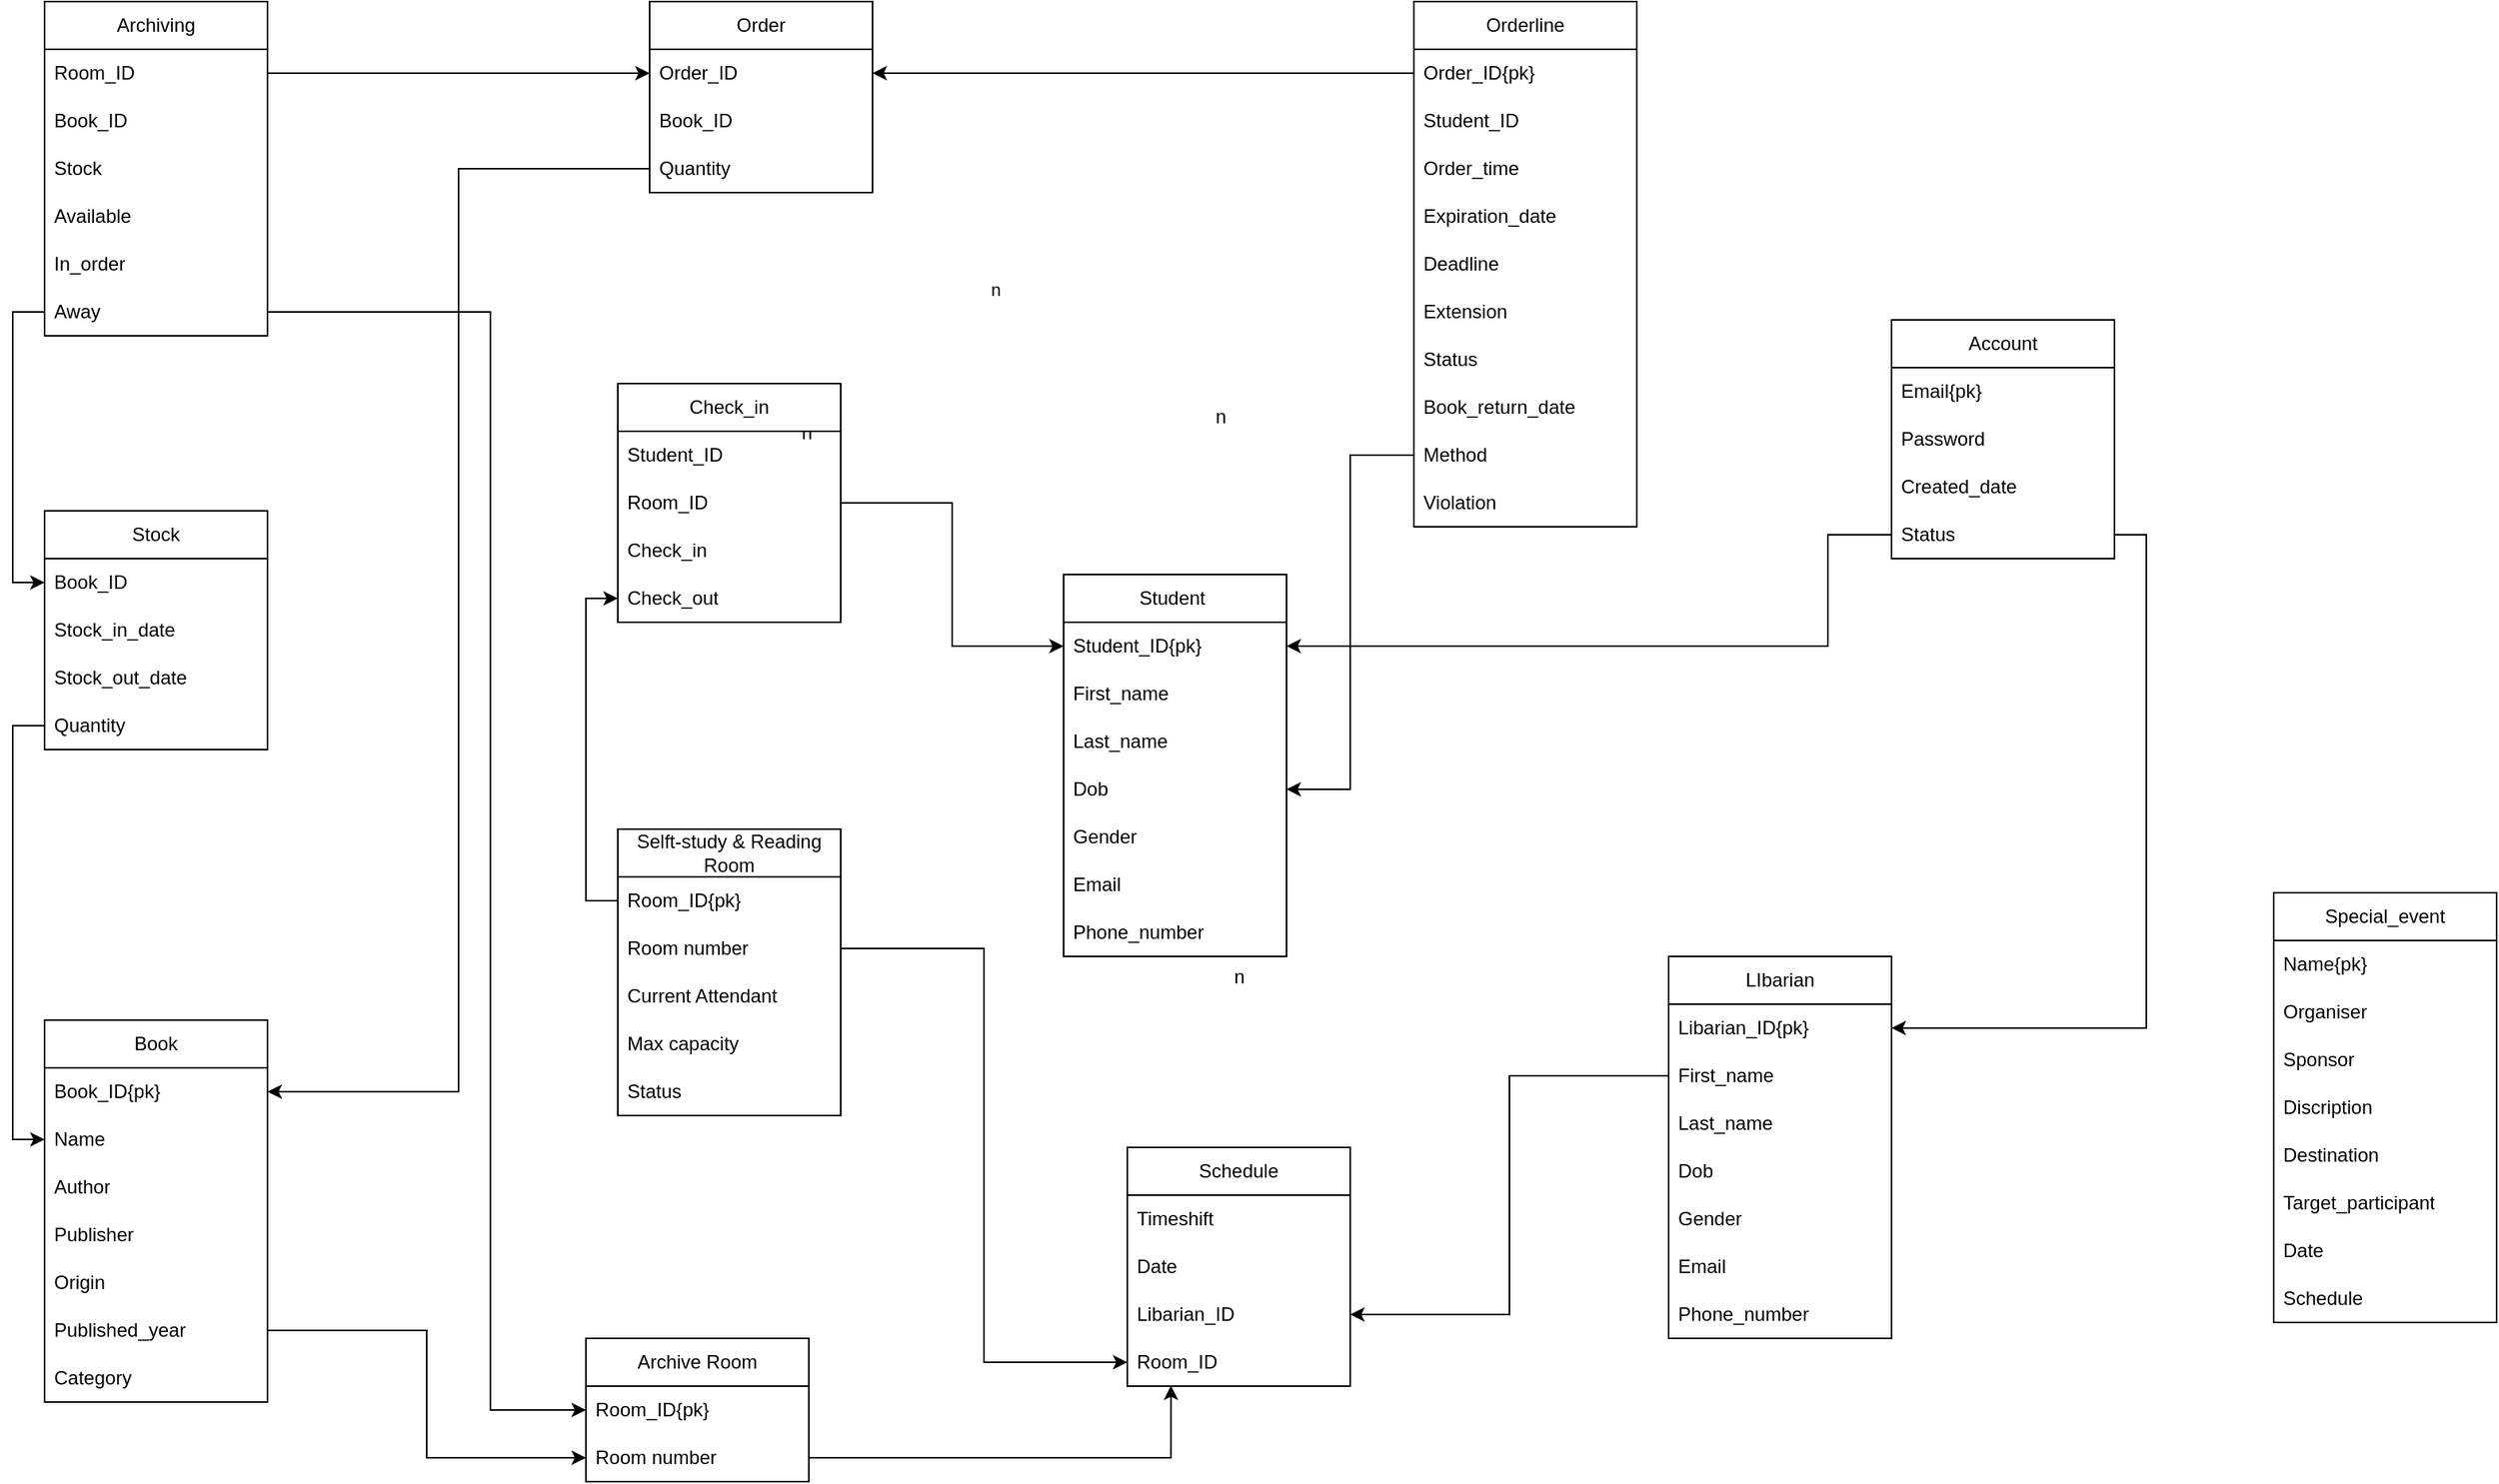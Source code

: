 <mxfile version="24.5.2" type="github">
  <diagram id="R2lEEEUBdFMjLlhIrx00" name="Page-1">
    <mxGraphModel dx="1600" dy="620" grid="1" gridSize="10" guides="0" tooltips="1" connect="1" arrows="1" fold="1" page="1" pageScale="1" pageWidth="850" pageHeight="1100" math="0" shadow="0" extFonts="Permanent Marker^https://fonts.googleapis.com/css?family=Permanent+Marker">
      <root>
        <mxCell id="0" />
        <mxCell id="1" parent="0" />
        <mxCell id="1Fqq7xXNquONdKFmuxsR-35" value="Student&amp;nbsp;" style="swimlane;fontStyle=0;childLayout=stackLayout;horizontal=1;startSize=30;horizontalStack=0;resizeParent=1;resizeParentMax=0;resizeLast=0;collapsible=1;marginBottom=0;whiteSpace=wrap;html=1;" parent="1" vertex="1">
          <mxGeometry x="680" y="400" width="140" height="240" as="geometry" />
        </mxCell>
        <mxCell id="1Fqq7xXNquONdKFmuxsR-36" value="Student_ID{pk}" style="text;strokeColor=none;fillColor=none;align=left;verticalAlign=middle;spacingLeft=4;spacingRight=4;overflow=hidden;points=[[0,0.5],[1,0.5]];portConstraint=eastwest;rotatable=0;whiteSpace=wrap;html=1;" parent="1Fqq7xXNquONdKFmuxsR-35" vertex="1">
          <mxGeometry y="30" width="140" height="30" as="geometry" />
        </mxCell>
        <mxCell id="1Fqq7xXNquONdKFmuxsR-40" value="First_name" style="text;strokeColor=none;fillColor=none;align=left;verticalAlign=middle;spacingLeft=4;spacingRight=4;overflow=hidden;points=[[0,0.5],[1,0.5]];portConstraint=eastwest;rotatable=0;whiteSpace=wrap;html=1;" parent="1Fqq7xXNquONdKFmuxsR-35" vertex="1">
          <mxGeometry y="60" width="140" height="30" as="geometry" />
        </mxCell>
        <mxCell id="k8RfhkVzL3tyXMYj4wOE-16" value="Last_name" style="text;strokeColor=none;fillColor=none;align=left;verticalAlign=middle;spacingLeft=4;spacingRight=4;overflow=hidden;points=[[0,0.5],[1,0.5]];portConstraint=eastwest;rotatable=0;whiteSpace=wrap;html=1;" parent="1Fqq7xXNquONdKFmuxsR-35" vertex="1">
          <mxGeometry y="90" width="140" height="30" as="geometry" />
        </mxCell>
        <mxCell id="1Fqq7xXNquONdKFmuxsR-37" value="Dob" style="text;strokeColor=none;fillColor=none;align=left;verticalAlign=middle;spacingLeft=4;spacingRight=4;overflow=hidden;points=[[0,0.5],[1,0.5]];portConstraint=eastwest;rotatable=0;whiteSpace=wrap;html=1;" parent="1Fqq7xXNquONdKFmuxsR-35" vertex="1">
          <mxGeometry y="120" width="140" height="30" as="geometry" />
        </mxCell>
        <mxCell id="k8RfhkVzL3tyXMYj4wOE-4" value="Gender" style="text;strokeColor=none;fillColor=none;align=left;verticalAlign=middle;spacingLeft=4;spacingRight=4;overflow=hidden;points=[[0,0.5],[1,0.5]];portConstraint=eastwest;rotatable=0;whiteSpace=wrap;html=1;" parent="1Fqq7xXNquONdKFmuxsR-35" vertex="1">
          <mxGeometry y="150" width="140" height="30" as="geometry" />
        </mxCell>
        <mxCell id="1Fqq7xXNquONdKFmuxsR-38" value="Email" style="text;strokeColor=none;fillColor=none;align=left;verticalAlign=middle;spacingLeft=4;spacingRight=4;overflow=hidden;points=[[0,0.5],[1,0.5]];portConstraint=eastwest;rotatable=0;whiteSpace=wrap;html=1;" parent="1Fqq7xXNquONdKFmuxsR-35" vertex="1">
          <mxGeometry y="180" width="140" height="30" as="geometry" />
        </mxCell>
        <mxCell id="1Fqq7xXNquONdKFmuxsR-43" value="Phone_number" style="text;strokeColor=none;fillColor=none;align=left;verticalAlign=middle;spacingLeft=4;spacingRight=4;overflow=hidden;points=[[0,0.5],[1,0.5]];portConstraint=eastwest;rotatable=0;whiteSpace=wrap;html=1;" parent="1Fqq7xXNquONdKFmuxsR-35" vertex="1">
          <mxGeometry y="210" width="140" height="30" as="geometry" />
        </mxCell>
        <mxCell id="1Fqq7xXNquONdKFmuxsR-44" value="Book" style="swimlane;fontStyle=0;childLayout=stackLayout;horizontal=1;startSize=30;horizontalStack=0;resizeParent=1;resizeParentMax=0;resizeLast=0;collapsible=1;marginBottom=0;whiteSpace=wrap;html=1;" parent="1" vertex="1">
          <mxGeometry x="40" y="680" width="140" height="240" as="geometry" />
        </mxCell>
        <mxCell id="1Fqq7xXNquONdKFmuxsR-45" value="Book_ID{pk}" style="text;strokeColor=none;fillColor=none;align=left;verticalAlign=middle;spacingLeft=4;spacingRight=4;overflow=hidden;points=[[0,0.5],[1,0.5]];portConstraint=eastwest;rotatable=0;whiteSpace=wrap;html=1;" parent="1Fqq7xXNquONdKFmuxsR-44" vertex="1">
          <mxGeometry y="30" width="140" height="30" as="geometry" />
        </mxCell>
        <mxCell id="5_laCeFGKRYigxTk-xQn-1" value="Name" style="text;strokeColor=none;fillColor=none;align=left;verticalAlign=middle;spacingLeft=4;spacingRight=4;overflow=hidden;points=[[0,0.5],[1,0.5]];portConstraint=eastwest;rotatable=0;whiteSpace=wrap;html=1;" parent="1Fqq7xXNquONdKFmuxsR-44" vertex="1">
          <mxGeometry y="60" width="140" height="30" as="geometry" />
        </mxCell>
        <mxCell id="5_laCeFGKRYigxTk-xQn-2" value="Author" style="text;strokeColor=none;fillColor=none;align=left;verticalAlign=middle;spacingLeft=4;spacingRight=4;overflow=hidden;points=[[0,0.5],[1,0.5]];portConstraint=eastwest;rotatable=0;whiteSpace=wrap;html=1;" parent="1Fqq7xXNquONdKFmuxsR-44" vertex="1">
          <mxGeometry y="90" width="140" height="30" as="geometry" />
        </mxCell>
        <mxCell id="5_laCeFGKRYigxTk-xQn-3" value="Publisher" style="text;strokeColor=none;fillColor=none;align=left;verticalAlign=middle;spacingLeft=4;spacingRight=4;overflow=hidden;points=[[0,0.5],[1,0.5]];portConstraint=eastwest;rotatable=0;whiteSpace=wrap;html=1;" parent="1Fqq7xXNquONdKFmuxsR-44" vertex="1">
          <mxGeometry y="120" width="140" height="30" as="geometry" />
        </mxCell>
        <mxCell id="5_laCeFGKRYigxTk-xQn-4" value="Origin" style="text;strokeColor=none;fillColor=none;align=left;verticalAlign=middle;spacingLeft=4;spacingRight=4;overflow=hidden;points=[[0,0.5],[1,0.5]];portConstraint=eastwest;rotatable=0;whiteSpace=wrap;html=1;" parent="1Fqq7xXNquONdKFmuxsR-44" vertex="1">
          <mxGeometry y="150" width="140" height="30" as="geometry" />
        </mxCell>
        <mxCell id="5_laCeFGKRYigxTk-xQn-5" value="Published_year" style="text;strokeColor=none;fillColor=none;align=left;verticalAlign=middle;spacingLeft=4;spacingRight=4;overflow=hidden;points=[[0,0.5],[1,0.5]];portConstraint=eastwest;rotatable=0;whiteSpace=wrap;html=1;" parent="1Fqq7xXNquONdKFmuxsR-44" vertex="1">
          <mxGeometry y="180" width="140" height="30" as="geometry" />
        </mxCell>
        <mxCell id="5_laCeFGKRYigxTk-xQn-6" value="Category" style="text;strokeColor=none;fillColor=none;align=left;verticalAlign=middle;spacingLeft=4;spacingRight=4;overflow=hidden;points=[[0,0.5],[1,0.5]];portConstraint=eastwest;rotatable=0;whiteSpace=wrap;html=1;" parent="1Fqq7xXNquONdKFmuxsR-44" vertex="1">
          <mxGeometry y="210" width="140" height="30" as="geometry" />
        </mxCell>
        <mxCell id="1Fqq7xXNquONdKFmuxsR-48" value="Selft-study &amp;amp; Reading Room" style="swimlane;fontStyle=0;childLayout=stackLayout;horizontal=1;startSize=30;horizontalStack=0;resizeParent=1;resizeParentMax=0;resizeLast=0;collapsible=1;marginBottom=0;whiteSpace=wrap;html=1;" parent="1" vertex="1">
          <mxGeometry x="400" y="560" width="140" height="180" as="geometry" />
        </mxCell>
        <mxCell id="1Fqq7xXNquONdKFmuxsR-49" value="Room_ID{pk}" style="text;strokeColor=none;fillColor=none;align=left;verticalAlign=middle;spacingLeft=4;spacingRight=4;overflow=hidden;points=[[0,0.5],[1,0.5]];portConstraint=eastwest;rotatable=0;whiteSpace=wrap;html=1;" parent="1Fqq7xXNquONdKFmuxsR-48" vertex="1">
          <mxGeometry y="30" width="140" height="30" as="geometry" />
        </mxCell>
        <mxCell id="1Fqq7xXNquONdKFmuxsR-50" value="Room number" style="text;strokeColor=none;fillColor=none;align=left;verticalAlign=middle;spacingLeft=4;spacingRight=4;overflow=hidden;points=[[0,0.5],[1,0.5]];portConstraint=eastwest;rotatable=0;whiteSpace=wrap;html=1;" parent="1Fqq7xXNquONdKFmuxsR-48" vertex="1">
          <mxGeometry y="60" width="140" height="30" as="geometry" />
        </mxCell>
        <mxCell id="G5a51OCSIqw-Xrh8evIx-19" value="Current Attendant" style="text;strokeColor=none;fillColor=none;align=left;verticalAlign=middle;spacingLeft=4;spacingRight=4;overflow=hidden;points=[[0,0.5],[1,0.5]];portConstraint=eastwest;rotatable=0;whiteSpace=wrap;html=1;" parent="1Fqq7xXNquONdKFmuxsR-48" vertex="1">
          <mxGeometry y="90" width="140" height="30" as="geometry" />
        </mxCell>
        <mxCell id="DhFNCPMsU64cuB9fRV3X-17" value="Max capacity" style="text;strokeColor=none;fillColor=none;align=left;verticalAlign=middle;spacingLeft=4;spacingRight=4;overflow=hidden;points=[[0,0.5],[1,0.5]];portConstraint=eastwest;rotatable=0;whiteSpace=wrap;html=1;" vertex="1" parent="1Fqq7xXNquONdKFmuxsR-48">
          <mxGeometry y="120" width="140" height="30" as="geometry" />
        </mxCell>
        <mxCell id="G5a51OCSIqw-Xrh8evIx-5" value="Status" style="text;strokeColor=none;fillColor=none;align=left;verticalAlign=middle;spacingLeft=4;spacingRight=4;overflow=hidden;points=[[0,0.5],[1,0.5]];portConstraint=eastwest;rotatable=0;whiteSpace=wrap;html=1;" parent="1Fqq7xXNquONdKFmuxsR-48" vertex="1">
          <mxGeometry y="150" width="140" height="30" as="geometry" />
        </mxCell>
        <mxCell id="1Fqq7xXNquONdKFmuxsR-73" value="Schedule" style="swimlane;fontStyle=0;childLayout=stackLayout;horizontal=1;startSize=30;horizontalStack=0;resizeParent=1;resizeParentMax=0;resizeLast=0;collapsible=1;marginBottom=0;whiteSpace=wrap;html=1;" parent="1" vertex="1">
          <mxGeometry x="720" y="760" width="140" height="150" as="geometry" />
        </mxCell>
        <mxCell id="1Fqq7xXNquONdKFmuxsR-74" value="Timeshift" style="text;strokeColor=none;fillColor=none;align=left;verticalAlign=middle;spacingLeft=4;spacingRight=4;overflow=hidden;points=[[0,0.5],[1,0.5]];portConstraint=eastwest;rotatable=0;whiteSpace=wrap;html=1;" parent="1Fqq7xXNquONdKFmuxsR-73" vertex="1">
          <mxGeometry y="30" width="140" height="30" as="geometry" />
        </mxCell>
        <mxCell id="1Fqq7xXNquONdKFmuxsR-75" value="Date" style="text;strokeColor=none;fillColor=none;align=left;verticalAlign=middle;spacingLeft=4;spacingRight=4;overflow=hidden;points=[[0,0.5],[1,0.5]];portConstraint=eastwest;rotatable=0;whiteSpace=wrap;html=1;" parent="1Fqq7xXNquONdKFmuxsR-73" vertex="1">
          <mxGeometry y="60" width="140" height="30" as="geometry" />
        </mxCell>
        <mxCell id="1Fqq7xXNquONdKFmuxsR-76" value="Libarian_ID" style="text;strokeColor=none;fillColor=none;align=left;verticalAlign=middle;spacingLeft=4;spacingRight=4;overflow=hidden;points=[[0,0.5],[1,0.5]];portConstraint=eastwest;rotatable=0;whiteSpace=wrap;html=1;" parent="1Fqq7xXNquONdKFmuxsR-73" vertex="1">
          <mxGeometry y="90" width="140" height="30" as="geometry" />
        </mxCell>
        <mxCell id="1Fqq7xXNquONdKFmuxsR-77" value="Room_ID" style="text;strokeColor=none;fillColor=none;align=left;verticalAlign=middle;spacingLeft=4;spacingRight=4;overflow=hidden;points=[[0,0.5],[1,0.5]];portConstraint=eastwest;rotatable=0;whiteSpace=wrap;html=1;" parent="1Fqq7xXNquONdKFmuxsR-73" vertex="1">
          <mxGeometry y="120" width="140" height="30" as="geometry" />
        </mxCell>
        <mxCell id="1Fqq7xXNquONdKFmuxsR-110" value="LIbarian" style="swimlane;fontStyle=0;childLayout=stackLayout;horizontal=1;startSize=30;horizontalStack=0;resizeParent=1;resizeParentMax=0;resizeLast=0;collapsible=1;marginBottom=0;whiteSpace=wrap;html=1;" parent="1" vertex="1">
          <mxGeometry x="1060" y="640" width="140" height="240" as="geometry" />
        </mxCell>
        <mxCell id="1Fqq7xXNquONdKFmuxsR-111" value="Libarian_ID{pk}" style="text;strokeColor=none;fillColor=none;align=left;verticalAlign=middle;spacingLeft=4;spacingRight=4;overflow=hidden;points=[[0,0.5],[1,0.5]];portConstraint=eastwest;rotatable=0;whiteSpace=wrap;html=1;" parent="1Fqq7xXNquONdKFmuxsR-110" vertex="1">
          <mxGeometry y="30" width="140" height="30" as="geometry" />
        </mxCell>
        <mxCell id="1Fqq7xXNquONdKFmuxsR-112" value="First_name" style="text;strokeColor=none;fillColor=none;align=left;verticalAlign=middle;spacingLeft=4;spacingRight=4;overflow=hidden;points=[[0,0.5],[1,0.5]];portConstraint=eastwest;rotatable=0;whiteSpace=wrap;html=1;" parent="1Fqq7xXNquONdKFmuxsR-110" vertex="1">
          <mxGeometry y="60" width="140" height="30" as="geometry" />
        </mxCell>
        <mxCell id="k8RfhkVzL3tyXMYj4wOE-17" value="Last_name" style="text;strokeColor=none;fillColor=none;align=left;verticalAlign=middle;spacingLeft=4;spacingRight=4;overflow=hidden;points=[[0,0.5],[1,0.5]];portConstraint=eastwest;rotatable=0;whiteSpace=wrap;html=1;" parent="1Fqq7xXNquONdKFmuxsR-110" vertex="1">
          <mxGeometry y="90" width="140" height="30" as="geometry" />
        </mxCell>
        <mxCell id="1Fqq7xXNquONdKFmuxsR-115" value="Dob" style="text;strokeColor=none;fillColor=none;align=left;verticalAlign=middle;spacingLeft=4;spacingRight=4;overflow=hidden;points=[[0,0.5],[1,0.5]];portConstraint=eastwest;rotatable=0;whiteSpace=wrap;html=1;" parent="1Fqq7xXNquONdKFmuxsR-110" vertex="1">
          <mxGeometry y="120" width="140" height="30" as="geometry" />
        </mxCell>
        <mxCell id="k8RfhkVzL3tyXMYj4wOE-5" value="Gender" style="text;strokeColor=none;fillColor=none;align=left;verticalAlign=middle;spacingLeft=4;spacingRight=4;overflow=hidden;points=[[0,0.5],[1,0.5]];portConstraint=eastwest;rotatable=0;whiteSpace=wrap;html=1;" parent="1Fqq7xXNquONdKFmuxsR-110" vertex="1">
          <mxGeometry y="150" width="140" height="30" as="geometry" />
        </mxCell>
        <mxCell id="1Fqq7xXNquONdKFmuxsR-114" value="Email" style="text;strokeColor=none;fillColor=none;align=left;verticalAlign=middle;spacingLeft=4;spacingRight=4;overflow=hidden;points=[[0,0.5],[1,0.5]];portConstraint=eastwest;rotatable=0;whiteSpace=wrap;html=1;" parent="1Fqq7xXNquONdKFmuxsR-110" vertex="1">
          <mxGeometry y="180" width="140" height="30" as="geometry" />
        </mxCell>
        <mxCell id="1Fqq7xXNquONdKFmuxsR-113" value="Phone_number" style="text;strokeColor=none;fillColor=none;align=left;verticalAlign=middle;spacingLeft=4;spacingRight=4;overflow=hidden;points=[[0,0.5],[1,0.5]];portConstraint=eastwest;rotatable=0;whiteSpace=wrap;html=1;" parent="1Fqq7xXNquONdKFmuxsR-110" vertex="1">
          <mxGeometry y="210" width="140" height="30" as="geometry" />
        </mxCell>
        <mxCell id="1Fqq7xXNquONdKFmuxsR-157" value="n" style="text;html=1;align=center;verticalAlign=middle;resizable=0;points=[];autosize=1;strokeColor=none;fillColor=none;" parent="1" vertex="1">
          <mxGeometry x="775" y="638" width="30" height="30" as="geometry" />
        </mxCell>
        <mxCell id="G5a51OCSIqw-Xrh8evIx-6" value="Archive Room" style="swimlane;fontStyle=0;childLayout=stackLayout;horizontal=1;startSize=30;horizontalStack=0;resizeParent=1;resizeParentMax=0;resizeLast=0;collapsible=1;marginBottom=0;whiteSpace=wrap;html=1;" parent="1" vertex="1">
          <mxGeometry x="380" y="880" width="140" height="90" as="geometry" />
        </mxCell>
        <mxCell id="G5a51OCSIqw-Xrh8evIx-7" value="Room_ID{pk}" style="text;strokeColor=none;fillColor=none;align=left;verticalAlign=middle;spacingLeft=4;spacingRight=4;overflow=hidden;points=[[0,0.5],[1,0.5]];portConstraint=eastwest;rotatable=0;whiteSpace=wrap;html=1;" parent="G5a51OCSIqw-Xrh8evIx-6" vertex="1">
          <mxGeometry y="30" width="140" height="30" as="geometry" />
        </mxCell>
        <mxCell id="G5a51OCSIqw-Xrh8evIx-9" value="Room number" style="text;strokeColor=none;fillColor=none;align=left;verticalAlign=middle;spacingLeft=4;spacingRight=4;overflow=hidden;points=[[0,0.5],[1,0.5]];portConstraint=eastwest;rotatable=0;whiteSpace=wrap;html=1;" parent="G5a51OCSIqw-Xrh8evIx-6" vertex="1">
          <mxGeometry y="60" width="140" height="30" as="geometry" />
        </mxCell>
        <mxCell id="G5a51OCSIqw-Xrh8evIx-23" style="edgeStyle=orthogonalEdgeStyle;rounded=0;orthogonalLoop=1;jettySize=auto;html=1;exitX=1;exitY=0.5;exitDx=0;exitDy=0;entryX=0;entryY=0.5;entryDx=0;entryDy=0;" parent="1" source="1Fqq7xXNquONdKFmuxsR-50" target="1Fqq7xXNquONdKFmuxsR-77" edge="1">
          <mxGeometry relative="1" as="geometry" />
        </mxCell>
        <mxCell id="G5a51OCSIqw-Xrh8evIx-60" value="Account" style="swimlane;fontStyle=0;childLayout=stackLayout;horizontal=1;startSize=30;horizontalStack=0;resizeParent=1;resizeParentMax=0;resizeLast=0;collapsible=1;marginBottom=0;whiteSpace=wrap;html=1;" parent="1" vertex="1">
          <mxGeometry x="1200" y="240" width="140" height="150" as="geometry">
            <mxRectangle x="660" y="140" width="80" height="30" as="alternateBounds" />
          </mxGeometry>
        </mxCell>
        <mxCell id="G5a51OCSIqw-Xrh8evIx-61" value="Email{pk}" style="text;strokeColor=none;fillColor=none;align=left;verticalAlign=middle;spacingLeft=4;spacingRight=4;overflow=hidden;points=[[0,0.5],[1,0.5]];portConstraint=eastwest;rotatable=0;whiteSpace=wrap;html=1;" parent="G5a51OCSIqw-Xrh8evIx-60" vertex="1">
          <mxGeometry y="30" width="140" height="30" as="geometry" />
        </mxCell>
        <mxCell id="G5a51OCSIqw-Xrh8evIx-62" value="Password" style="text;strokeColor=none;fillColor=none;align=left;verticalAlign=middle;spacingLeft=4;spacingRight=4;overflow=hidden;points=[[0,0.5],[1,0.5]];portConstraint=eastwest;rotatable=0;whiteSpace=wrap;html=1;" parent="G5a51OCSIqw-Xrh8evIx-60" vertex="1">
          <mxGeometry y="60" width="140" height="30" as="geometry" />
        </mxCell>
        <mxCell id="G5a51OCSIqw-Xrh8evIx-63" value="Created_date" style="text;strokeColor=none;fillColor=none;align=left;verticalAlign=middle;spacingLeft=4;spacingRight=4;overflow=hidden;points=[[0,0.5],[1,0.5]];portConstraint=eastwest;rotatable=0;whiteSpace=wrap;html=1;" parent="G5a51OCSIqw-Xrh8evIx-60" vertex="1">
          <mxGeometry y="90" width="140" height="30" as="geometry" />
        </mxCell>
        <mxCell id="G5a51OCSIqw-Xrh8evIx-64" value="Status" style="text;strokeColor=none;fillColor=none;align=left;verticalAlign=middle;spacingLeft=4;spacingRight=4;overflow=hidden;points=[[0,0.5],[1,0.5]];portConstraint=eastwest;rotatable=0;whiteSpace=wrap;html=1;" parent="G5a51OCSIqw-Xrh8evIx-60" vertex="1">
          <mxGeometry y="120" width="140" height="30" as="geometry" />
        </mxCell>
        <mxCell id="G5a51OCSIqw-Xrh8evIx-66" value="&amp;nbsp; n" style="text;html=1;align=center;verticalAlign=middle;resizable=0;points=[];autosize=1;strokeColor=none;fillColor=none;" parent="1" vertex="1">
          <mxGeometry x="495" y="296" width="40" height="30" as="geometry" />
        </mxCell>
        <mxCell id="G5a51OCSIqw-Xrh8evIx-73" value="&amp;nbsp; n" style="text;html=1;align=center;verticalAlign=middle;resizable=0;points=[];autosize=1;strokeColor=none;fillColor=none;" parent="1" vertex="1">
          <mxGeometry x="755" y="286" width="40" height="30" as="geometry" />
        </mxCell>
        <mxCell id="G5a51OCSIqw-Xrh8evIx-74" value="Orderline" style="swimlane;fontStyle=0;childLayout=stackLayout;horizontal=1;startSize=30;horizontalStack=0;resizeParent=1;resizeParentMax=0;resizeLast=0;collapsible=1;marginBottom=0;whiteSpace=wrap;html=1;" parent="1" vertex="1">
          <mxGeometry x="900" y="40" width="140" height="330" as="geometry" />
        </mxCell>
        <mxCell id="ymoGj3WNV29lBzEb6Quz-9" value="Order_ID{pk}" style="text;strokeColor=none;fillColor=none;align=left;verticalAlign=middle;spacingLeft=4;spacingRight=4;overflow=hidden;points=[[0,0.5],[1,0.5]];portConstraint=eastwest;rotatable=0;whiteSpace=wrap;html=1;" parent="G5a51OCSIqw-Xrh8evIx-74" vertex="1">
          <mxGeometry y="30" width="140" height="30" as="geometry" />
        </mxCell>
        <mxCell id="G5a51OCSIqw-Xrh8evIx-76" value="Student_ID" style="text;strokeColor=none;fillColor=none;align=left;verticalAlign=middle;spacingLeft=4;spacingRight=4;overflow=hidden;points=[[0,0.5],[1,0.5]];portConstraint=eastwest;rotatable=0;whiteSpace=wrap;html=1;" parent="G5a51OCSIqw-Xrh8evIx-74" vertex="1">
          <mxGeometry y="60" width="140" height="30" as="geometry" />
        </mxCell>
        <mxCell id="k8RfhkVzL3tyXMYj4wOE-8" value="Order_time" style="text;strokeColor=none;fillColor=none;align=left;verticalAlign=middle;spacingLeft=4;spacingRight=4;overflow=hidden;points=[[0,0.5],[1,0.5]];portConstraint=eastwest;rotatable=0;whiteSpace=wrap;html=1;" parent="G5a51OCSIqw-Xrh8evIx-74" vertex="1">
          <mxGeometry y="90" width="140" height="30" as="geometry" />
        </mxCell>
        <mxCell id="k8RfhkVzL3tyXMYj4wOE-9" value="Expiration_date&amp;nbsp;" style="text;strokeColor=none;fillColor=none;align=left;verticalAlign=middle;spacingLeft=4;spacingRight=4;overflow=hidden;points=[[0,0.5],[1,0.5]];portConstraint=eastwest;rotatable=0;whiteSpace=wrap;html=1;" parent="G5a51OCSIqw-Xrh8evIx-74" vertex="1">
          <mxGeometry y="120" width="140" height="30" as="geometry" />
        </mxCell>
        <mxCell id="k8RfhkVzL3tyXMYj4wOE-10" value="Deadline" style="text;strokeColor=none;fillColor=none;align=left;verticalAlign=middle;spacingLeft=4;spacingRight=4;overflow=hidden;points=[[0,0.5],[1,0.5]];portConstraint=eastwest;rotatable=0;whiteSpace=wrap;html=1;" parent="G5a51OCSIqw-Xrh8evIx-74" vertex="1">
          <mxGeometry y="150" width="140" height="30" as="geometry" />
        </mxCell>
        <mxCell id="k8RfhkVzL3tyXMYj4wOE-11" value="Extension" style="text;strokeColor=none;fillColor=none;align=left;verticalAlign=middle;spacingLeft=4;spacingRight=4;overflow=hidden;points=[[0,0.5],[1,0.5]];portConstraint=eastwest;rotatable=0;whiteSpace=wrap;html=1;" parent="G5a51OCSIqw-Xrh8evIx-74" vertex="1">
          <mxGeometry y="180" width="140" height="30" as="geometry" />
        </mxCell>
        <mxCell id="k8RfhkVzL3tyXMYj4wOE-12" value="Status" style="text;strokeColor=none;fillColor=none;align=left;verticalAlign=middle;spacingLeft=4;spacingRight=4;overflow=hidden;points=[[0,0.5],[1,0.5]];portConstraint=eastwest;rotatable=0;whiteSpace=wrap;html=1;" parent="G5a51OCSIqw-Xrh8evIx-74" vertex="1">
          <mxGeometry y="210" width="140" height="30" as="geometry" />
        </mxCell>
        <mxCell id="k8RfhkVzL3tyXMYj4wOE-13" value="Book_return_date" style="text;strokeColor=none;fillColor=none;align=left;verticalAlign=middle;spacingLeft=4;spacingRight=4;overflow=hidden;points=[[0,0.5],[1,0.5]];portConstraint=eastwest;rotatable=0;whiteSpace=wrap;html=1;" parent="G5a51OCSIqw-Xrh8evIx-74" vertex="1">
          <mxGeometry y="240" width="140" height="30" as="geometry" />
        </mxCell>
        <mxCell id="k8RfhkVzL3tyXMYj4wOE-14" value="Method" style="text;strokeColor=none;fillColor=none;align=left;verticalAlign=middle;spacingLeft=4;spacingRight=4;overflow=hidden;points=[[0,0.5],[1,0.5]];portConstraint=eastwest;rotatable=0;whiteSpace=wrap;html=1;" parent="G5a51OCSIqw-Xrh8evIx-74" vertex="1">
          <mxGeometry y="270" width="140" height="30" as="geometry" />
        </mxCell>
        <mxCell id="k8RfhkVzL3tyXMYj4wOE-15" value="Violation" style="text;strokeColor=none;fillColor=none;align=left;verticalAlign=middle;spacingLeft=4;spacingRight=4;overflow=hidden;points=[[0,0.5],[1,0.5]];portConstraint=eastwest;rotatable=0;whiteSpace=wrap;html=1;" parent="G5a51OCSIqw-Xrh8evIx-74" vertex="1">
          <mxGeometry y="300" width="140" height="30" as="geometry" />
        </mxCell>
        <mxCell id="G5a51OCSIqw-Xrh8evIx-81" value="n" style="edgeLabel;html=1;align=center;verticalAlign=middle;resizable=0;points=[];" parent="1" vertex="1" connectable="0">
          <mxGeometry x="637.059" y="220.824" as="geometry" />
        </mxCell>
        <mxCell id="G5a51OCSIqw-Xrh8evIx-82" value="Order" style="swimlane;fontStyle=0;childLayout=stackLayout;horizontal=1;startSize=30;horizontalStack=0;resizeParent=1;resizeParentMax=0;resizeLast=0;collapsible=1;marginBottom=0;whiteSpace=wrap;html=1;" parent="1" vertex="1">
          <mxGeometry x="420" y="40" width="140" height="120" as="geometry" />
        </mxCell>
        <mxCell id="G5a51OCSIqw-Xrh8evIx-83" value="Order_ID" style="text;strokeColor=none;fillColor=none;align=left;verticalAlign=middle;spacingLeft=4;spacingRight=4;overflow=hidden;points=[[0,0.5],[1,0.5]];portConstraint=eastwest;rotatable=0;whiteSpace=wrap;html=1;" parent="G5a51OCSIqw-Xrh8evIx-82" vertex="1">
          <mxGeometry y="30" width="140" height="30" as="geometry" />
        </mxCell>
        <mxCell id="G5a51OCSIqw-Xrh8evIx-84" value="Book_ID" style="text;strokeColor=none;fillColor=none;align=left;verticalAlign=middle;spacingLeft=4;spacingRight=4;overflow=hidden;points=[[0,0.5],[1,0.5]];portConstraint=eastwest;rotatable=0;whiteSpace=wrap;html=1;" parent="G5a51OCSIqw-Xrh8evIx-82" vertex="1">
          <mxGeometry y="60" width="140" height="30" as="geometry" />
        </mxCell>
        <mxCell id="G5a51OCSIqw-Xrh8evIx-87" value="Quantity" style="text;strokeColor=none;fillColor=none;align=left;verticalAlign=middle;spacingLeft=4;spacingRight=4;overflow=hidden;points=[[0,0.5],[1,0.5]];portConstraint=eastwest;rotatable=0;whiteSpace=wrap;html=1;" parent="G5a51OCSIqw-Xrh8evIx-82" vertex="1">
          <mxGeometry y="90" width="140" height="30" as="geometry" />
        </mxCell>
        <mxCell id="k8RfhkVzL3tyXMYj4wOE-19" value="Archiving" style="swimlane;fontStyle=0;childLayout=stackLayout;horizontal=1;startSize=30;horizontalStack=0;resizeParent=1;resizeParentMax=0;resizeLast=0;collapsible=1;marginBottom=0;whiteSpace=wrap;html=1;" parent="1" vertex="1">
          <mxGeometry x="40" y="40" width="140" height="210" as="geometry" />
        </mxCell>
        <mxCell id="k8RfhkVzL3tyXMYj4wOE-20" value="Room_ID" style="text;strokeColor=none;fillColor=none;align=left;verticalAlign=middle;spacingLeft=4;spacingRight=4;overflow=hidden;points=[[0,0.5],[1,0.5]];portConstraint=eastwest;rotatable=0;whiteSpace=wrap;html=1;" parent="k8RfhkVzL3tyXMYj4wOE-19" vertex="1">
          <mxGeometry y="30" width="140" height="30" as="geometry" />
        </mxCell>
        <mxCell id="k8RfhkVzL3tyXMYj4wOE-21" value="Book_ID" style="text;strokeColor=none;fillColor=none;align=left;verticalAlign=middle;spacingLeft=4;spacingRight=4;overflow=hidden;points=[[0,0.5],[1,0.5]];portConstraint=eastwest;rotatable=0;whiteSpace=wrap;html=1;" parent="k8RfhkVzL3tyXMYj4wOE-19" vertex="1">
          <mxGeometry y="60" width="140" height="30" as="geometry" />
        </mxCell>
        <mxCell id="k8RfhkVzL3tyXMYj4wOE-22" value="Stock" style="text;strokeColor=none;fillColor=none;align=left;verticalAlign=middle;spacingLeft=4;spacingRight=4;overflow=hidden;points=[[0,0.5],[1,0.5]];portConstraint=eastwest;rotatable=0;whiteSpace=wrap;html=1;" parent="k8RfhkVzL3tyXMYj4wOE-19" vertex="1">
          <mxGeometry y="90" width="140" height="30" as="geometry" />
        </mxCell>
        <mxCell id="k8RfhkVzL3tyXMYj4wOE-23" value="Available" style="text;strokeColor=none;fillColor=none;align=left;verticalAlign=middle;spacingLeft=4;spacingRight=4;overflow=hidden;points=[[0,0.5],[1,0.5]];portConstraint=eastwest;rotatable=0;whiteSpace=wrap;html=1;" parent="k8RfhkVzL3tyXMYj4wOE-19" vertex="1">
          <mxGeometry y="120" width="140" height="30" as="geometry" />
        </mxCell>
        <mxCell id="k8RfhkVzL3tyXMYj4wOE-24" value="In_order" style="text;strokeColor=none;fillColor=none;align=left;verticalAlign=middle;spacingLeft=4;spacingRight=4;overflow=hidden;points=[[0,0.5],[1,0.5]];portConstraint=eastwest;rotatable=0;whiteSpace=wrap;html=1;" parent="k8RfhkVzL3tyXMYj4wOE-19" vertex="1">
          <mxGeometry y="150" width="140" height="30" as="geometry" />
        </mxCell>
        <mxCell id="k8RfhkVzL3tyXMYj4wOE-25" value="Away" style="text;strokeColor=none;fillColor=none;align=left;verticalAlign=middle;spacingLeft=4;spacingRight=4;overflow=hidden;points=[[0,0.5],[1,0.5]];portConstraint=eastwest;rotatable=0;whiteSpace=wrap;html=1;" parent="k8RfhkVzL3tyXMYj4wOE-19" vertex="1">
          <mxGeometry y="180" width="140" height="30" as="geometry" />
        </mxCell>
        <mxCell id="k8RfhkVzL3tyXMYj4wOE-26" value="Stock" style="swimlane;fontStyle=0;childLayout=stackLayout;horizontal=1;startSize=30;horizontalStack=0;resizeParent=1;resizeParentMax=0;resizeLast=0;collapsible=1;marginBottom=0;whiteSpace=wrap;html=1;" parent="1" vertex="1">
          <mxGeometry x="40" y="360" width="140" height="150" as="geometry" />
        </mxCell>
        <mxCell id="k8RfhkVzL3tyXMYj4wOE-28" value="Book_ID" style="text;strokeColor=none;fillColor=none;align=left;verticalAlign=middle;spacingLeft=4;spacingRight=4;overflow=hidden;points=[[0,0.5],[1,0.5]];portConstraint=eastwest;rotatable=0;whiteSpace=wrap;html=1;" parent="k8RfhkVzL3tyXMYj4wOE-26" vertex="1">
          <mxGeometry y="30" width="140" height="30" as="geometry" />
        </mxCell>
        <mxCell id="k8RfhkVzL3tyXMYj4wOE-27" value="Stock_in_date" style="text;strokeColor=none;fillColor=none;align=left;verticalAlign=middle;spacingLeft=4;spacingRight=4;overflow=hidden;points=[[0,0.5],[1,0.5]];portConstraint=eastwest;rotatable=0;whiteSpace=wrap;html=1;" parent="k8RfhkVzL3tyXMYj4wOE-26" vertex="1">
          <mxGeometry y="60" width="140" height="30" as="geometry" />
        </mxCell>
        <mxCell id="k8RfhkVzL3tyXMYj4wOE-29" value="Stock_out_date" style="text;strokeColor=none;fillColor=none;align=left;verticalAlign=middle;spacingLeft=4;spacingRight=4;overflow=hidden;points=[[0,0.5],[1,0.5]];portConstraint=eastwest;rotatable=0;whiteSpace=wrap;html=1;" parent="k8RfhkVzL3tyXMYj4wOE-26" vertex="1">
          <mxGeometry y="90" width="140" height="30" as="geometry" />
        </mxCell>
        <mxCell id="k8RfhkVzL3tyXMYj4wOE-30" value="Quantity" style="text;strokeColor=none;fillColor=none;align=left;verticalAlign=middle;spacingLeft=4;spacingRight=4;overflow=hidden;points=[[0,0.5],[1,0.5]];portConstraint=eastwest;rotatable=0;whiteSpace=wrap;html=1;" parent="k8RfhkVzL3tyXMYj4wOE-26" vertex="1">
          <mxGeometry y="120" width="140" height="30" as="geometry" />
        </mxCell>
        <mxCell id="k8RfhkVzL3tyXMYj4wOE-33" value="Check_in" style="swimlane;fontStyle=0;childLayout=stackLayout;horizontal=1;startSize=30;horizontalStack=0;resizeParent=1;resizeParentMax=0;resizeLast=0;collapsible=1;marginBottom=0;whiteSpace=wrap;html=1;" parent="1" vertex="1">
          <mxGeometry x="400" y="280" width="140" height="150" as="geometry" />
        </mxCell>
        <mxCell id="k8RfhkVzL3tyXMYj4wOE-34" value="Student_ID" style="text;strokeColor=none;fillColor=none;align=left;verticalAlign=middle;spacingLeft=4;spacingRight=4;overflow=hidden;points=[[0,0.5],[1,0.5]];portConstraint=eastwest;rotatable=0;whiteSpace=wrap;html=1;" parent="k8RfhkVzL3tyXMYj4wOE-33" vertex="1">
          <mxGeometry y="30" width="140" height="30" as="geometry" />
        </mxCell>
        <mxCell id="k8RfhkVzL3tyXMYj4wOE-35" value="Room_ID" style="text;strokeColor=none;fillColor=none;align=left;verticalAlign=middle;spacingLeft=4;spacingRight=4;overflow=hidden;points=[[0,0.5],[1,0.5]];portConstraint=eastwest;rotatable=0;whiteSpace=wrap;html=1;" parent="k8RfhkVzL3tyXMYj4wOE-33" vertex="1">
          <mxGeometry y="60" width="140" height="30" as="geometry" />
        </mxCell>
        <mxCell id="k8RfhkVzL3tyXMYj4wOE-36" value="Check_in" style="text;strokeColor=none;fillColor=none;align=left;verticalAlign=middle;spacingLeft=4;spacingRight=4;overflow=hidden;points=[[0,0.5],[1,0.5]];portConstraint=eastwest;rotatable=0;whiteSpace=wrap;html=1;" parent="k8RfhkVzL3tyXMYj4wOE-33" vertex="1">
          <mxGeometry y="90" width="140" height="30" as="geometry" />
        </mxCell>
        <mxCell id="k8RfhkVzL3tyXMYj4wOE-37" value="Check_out" style="text;strokeColor=none;fillColor=none;align=left;verticalAlign=middle;spacingLeft=4;spacingRight=4;overflow=hidden;points=[[0,0.5],[1,0.5]];portConstraint=eastwest;rotatable=0;whiteSpace=wrap;html=1;" parent="k8RfhkVzL3tyXMYj4wOE-33" vertex="1">
          <mxGeometry y="120" width="140" height="30" as="geometry" />
        </mxCell>
        <mxCell id="k8RfhkVzL3tyXMYj4wOE-41" value="Special_event" style="swimlane;fontStyle=0;childLayout=stackLayout;horizontal=1;startSize=30;horizontalStack=0;resizeParent=1;resizeParentMax=0;resizeLast=0;collapsible=1;marginBottom=0;whiteSpace=wrap;html=1;" parent="1" vertex="1">
          <mxGeometry x="1440" y="600" width="140" height="270" as="geometry" />
        </mxCell>
        <mxCell id="k8RfhkVzL3tyXMYj4wOE-42" value="Name{pk}" style="text;strokeColor=none;fillColor=none;align=left;verticalAlign=middle;spacingLeft=4;spacingRight=4;overflow=hidden;points=[[0,0.5],[1,0.5]];portConstraint=eastwest;rotatable=0;whiteSpace=wrap;html=1;" parent="k8RfhkVzL3tyXMYj4wOE-41" vertex="1">
          <mxGeometry y="30" width="140" height="30" as="geometry" />
        </mxCell>
        <mxCell id="k8RfhkVzL3tyXMYj4wOE-43" value="Organiser" style="text;strokeColor=none;fillColor=none;align=left;verticalAlign=middle;spacingLeft=4;spacingRight=4;overflow=hidden;points=[[0,0.5],[1,0.5]];portConstraint=eastwest;rotatable=0;whiteSpace=wrap;html=1;" parent="k8RfhkVzL3tyXMYj4wOE-41" vertex="1">
          <mxGeometry y="60" width="140" height="30" as="geometry" />
        </mxCell>
        <mxCell id="k8RfhkVzL3tyXMYj4wOE-44" value="Sponsor" style="text;strokeColor=none;fillColor=none;align=left;verticalAlign=middle;spacingLeft=4;spacingRight=4;overflow=hidden;points=[[0,0.5],[1,0.5]];portConstraint=eastwest;rotatable=0;whiteSpace=wrap;html=1;" parent="k8RfhkVzL3tyXMYj4wOE-41" vertex="1">
          <mxGeometry y="90" width="140" height="30" as="geometry" />
        </mxCell>
        <mxCell id="k8RfhkVzL3tyXMYj4wOE-45" value="Discription" style="text;strokeColor=none;fillColor=none;align=left;verticalAlign=middle;spacingLeft=4;spacingRight=4;overflow=hidden;points=[[0,0.5],[1,0.5]];portConstraint=eastwest;rotatable=0;whiteSpace=wrap;html=1;" parent="k8RfhkVzL3tyXMYj4wOE-41" vertex="1">
          <mxGeometry y="120" width="140" height="30" as="geometry" />
        </mxCell>
        <mxCell id="k8RfhkVzL3tyXMYj4wOE-46" value="Destination" style="text;strokeColor=none;fillColor=none;align=left;verticalAlign=middle;spacingLeft=4;spacingRight=4;overflow=hidden;points=[[0,0.5],[1,0.5]];portConstraint=eastwest;rotatable=0;whiteSpace=wrap;html=1;" parent="k8RfhkVzL3tyXMYj4wOE-41" vertex="1">
          <mxGeometry y="150" width="140" height="30" as="geometry" />
        </mxCell>
        <mxCell id="k8RfhkVzL3tyXMYj4wOE-47" value="Target_participant" style="text;strokeColor=none;fillColor=none;align=left;verticalAlign=middle;spacingLeft=4;spacingRight=4;overflow=hidden;points=[[0,0.5],[1,0.5]];portConstraint=eastwest;rotatable=0;whiteSpace=wrap;html=1;" parent="k8RfhkVzL3tyXMYj4wOE-41" vertex="1">
          <mxGeometry y="180" width="140" height="30" as="geometry" />
        </mxCell>
        <mxCell id="k8RfhkVzL3tyXMYj4wOE-48" value="Date" style="text;strokeColor=none;fillColor=none;align=left;verticalAlign=middle;spacingLeft=4;spacingRight=4;overflow=hidden;points=[[0,0.5],[1,0.5]];portConstraint=eastwest;rotatable=0;whiteSpace=wrap;html=1;" parent="k8RfhkVzL3tyXMYj4wOE-41" vertex="1">
          <mxGeometry y="210" width="140" height="30" as="geometry" />
        </mxCell>
        <mxCell id="k8RfhkVzL3tyXMYj4wOE-49" value="Schedule" style="text;strokeColor=none;fillColor=none;align=left;verticalAlign=middle;spacingLeft=4;spacingRight=4;overflow=hidden;points=[[0,0.5],[1,0.5]];portConstraint=eastwest;rotatable=0;whiteSpace=wrap;html=1;" parent="k8RfhkVzL3tyXMYj4wOE-41" vertex="1">
          <mxGeometry y="240" width="140" height="30" as="geometry" />
        </mxCell>
        <mxCell id="G5a51OCSIqw-Xrh8evIx-24" style="edgeStyle=orthogonalEdgeStyle;rounded=0;orthogonalLoop=1;jettySize=auto;html=1;exitX=1;exitY=0.5;exitDx=0;exitDy=0;entryX=0.196;entryY=0.989;entryDx=0;entryDy=0;entryPerimeter=0;" parent="1" source="G5a51OCSIqw-Xrh8evIx-9" target="1Fqq7xXNquONdKFmuxsR-77" edge="1">
          <mxGeometry relative="1" as="geometry">
            <mxPoint x="790" y="800" as="targetPoint" />
          </mxGeometry>
        </mxCell>
        <mxCell id="DhFNCPMsU64cuB9fRV3X-3" style="edgeStyle=orthogonalEdgeStyle;rounded=0;orthogonalLoop=1;jettySize=auto;html=1;exitX=0;exitY=0.5;exitDx=0;exitDy=0;entryX=0;entryY=0.5;entryDx=0;entryDy=0;" edge="1" parent="1" source="k8RfhkVzL3tyXMYj4wOE-30" target="5_laCeFGKRYigxTk-xQn-1">
          <mxGeometry relative="1" as="geometry" />
        </mxCell>
        <mxCell id="DhFNCPMsU64cuB9fRV3X-4" style="edgeStyle=orthogonalEdgeStyle;rounded=0;orthogonalLoop=1;jettySize=auto;html=1;exitX=0;exitY=0.5;exitDx=0;exitDy=0;entryX=1;entryY=0.5;entryDx=0;entryDy=0;" edge="1" parent="1" source="ymoGj3WNV29lBzEb6Quz-9" target="G5a51OCSIqw-Xrh8evIx-83">
          <mxGeometry relative="1" as="geometry" />
        </mxCell>
        <mxCell id="DhFNCPMsU64cuB9fRV3X-5" style="edgeStyle=orthogonalEdgeStyle;rounded=0;orthogonalLoop=1;jettySize=auto;html=1;exitX=1;exitY=0.5;exitDx=0;exitDy=0;entryX=0;entryY=0.5;entryDx=0;entryDy=0;" edge="1" parent="1" source="5_laCeFGKRYigxTk-xQn-5" target="G5a51OCSIqw-Xrh8evIx-9">
          <mxGeometry relative="1" as="geometry">
            <mxPoint x="280" y="960" as="targetPoint" />
          </mxGeometry>
        </mxCell>
        <mxCell id="DhFNCPMsU64cuB9fRV3X-6" style="edgeStyle=orthogonalEdgeStyle;rounded=0;orthogonalLoop=1;jettySize=auto;html=1;exitX=1;exitY=0.5;exitDx=0;exitDy=0;entryX=0;entryY=0.5;entryDx=0;entryDy=0;" edge="1" parent="1" source="k8RfhkVzL3tyXMYj4wOE-20" target="G5a51OCSIqw-Xrh8evIx-83">
          <mxGeometry relative="1" as="geometry" />
        </mxCell>
        <mxCell id="DhFNCPMsU64cuB9fRV3X-7" style="edgeStyle=orthogonalEdgeStyle;rounded=0;orthogonalLoop=1;jettySize=auto;html=1;exitX=0;exitY=0.5;exitDx=0;exitDy=0;entryX=0;entryY=0.5;entryDx=0;entryDy=0;" edge="1" parent="1" source="k8RfhkVzL3tyXMYj4wOE-25" target="k8RfhkVzL3tyXMYj4wOE-28">
          <mxGeometry relative="1" as="geometry" />
        </mxCell>
        <mxCell id="DhFNCPMsU64cuB9fRV3X-8" style="edgeStyle=orthogonalEdgeStyle;rounded=0;orthogonalLoop=1;jettySize=auto;html=1;exitX=1;exitY=0.5;exitDx=0;exitDy=0;entryX=0;entryY=0.5;entryDx=0;entryDy=0;" edge="1" parent="1" source="k8RfhkVzL3tyXMYj4wOE-25" target="G5a51OCSIqw-Xrh8evIx-7">
          <mxGeometry relative="1" as="geometry">
            <mxPoint x="200.0" y="770" as="targetPoint" />
            <Array as="points">
              <mxPoint x="320" y="235" />
              <mxPoint x="320" y="925" />
            </Array>
          </mxGeometry>
        </mxCell>
        <mxCell id="DhFNCPMsU64cuB9fRV3X-9" style="edgeStyle=orthogonalEdgeStyle;rounded=0;orthogonalLoop=1;jettySize=auto;html=1;exitX=0;exitY=0.5;exitDx=0;exitDy=0;entryX=0;entryY=0.5;entryDx=0;entryDy=0;" edge="1" parent="1" source="1Fqq7xXNquONdKFmuxsR-49" target="k8RfhkVzL3tyXMYj4wOE-37">
          <mxGeometry relative="1" as="geometry" />
        </mxCell>
        <mxCell id="DhFNCPMsU64cuB9fRV3X-10" style="edgeStyle=orthogonalEdgeStyle;rounded=0;orthogonalLoop=1;jettySize=auto;html=1;exitX=1;exitY=0.5;exitDx=0;exitDy=0;entryX=0;entryY=0.5;entryDx=0;entryDy=0;" edge="1" parent="1" source="k8RfhkVzL3tyXMYj4wOE-35" target="1Fqq7xXNquONdKFmuxsR-36">
          <mxGeometry relative="1" as="geometry" />
        </mxCell>
        <mxCell id="DhFNCPMsU64cuB9fRV3X-11" style="edgeStyle=orthogonalEdgeStyle;rounded=0;orthogonalLoop=1;jettySize=auto;html=1;exitX=0;exitY=0.5;exitDx=0;exitDy=0;entryX=1;entryY=0.5;entryDx=0;entryDy=0;" edge="1" parent="1" source="G5a51OCSIqw-Xrh8evIx-64" target="1Fqq7xXNquONdKFmuxsR-36">
          <mxGeometry relative="1" as="geometry">
            <Array as="points">
              <mxPoint x="1160" y="375" />
              <mxPoint x="1160" y="445" />
            </Array>
          </mxGeometry>
        </mxCell>
        <mxCell id="DhFNCPMsU64cuB9fRV3X-12" style="edgeStyle=orthogonalEdgeStyle;rounded=0;orthogonalLoop=1;jettySize=auto;html=1;exitX=1;exitY=0.5;exitDx=0;exitDy=0;entryX=1;entryY=0.5;entryDx=0;entryDy=0;" edge="1" parent="1" source="G5a51OCSIqw-Xrh8evIx-64" target="1Fqq7xXNquONdKFmuxsR-111">
          <mxGeometry relative="1" as="geometry" />
        </mxCell>
        <mxCell id="DhFNCPMsU64cuB9fRV3X-13" style="edgeStyle=orthogonalEdgeStyle;rounded=0;orthogonalLoop=1;jettySize=auto;html=1;exitX=0;exitY=0.5;exitDx=0;exitDy=0;entryX=1;entryY=0.5;entryDx=0;entryDy=0;" edge="1" parent="1" source="1Fqq7xXNquONdKFmuxsR-112" target="1Fqq7xXNquONdKFmuxsR-76">
          <mxGeometry relative="1" as="geometry" />
        </mxCell>
        <mxCell id="DhFNCPMsU64cuB9fRV3X-14" style="edgeStyle=orthogonalEdgeStyle;rounded=0;orthogonalLoop=1;jettySize=auto;html=1;exitX=0;exitY=0.5;exitDx=0;exitDy=0;entryX=1;entryY=0.5;entryDx=0;entryDy=0;" edge="1" parent="1" source="G5a51OCSIqw-Xrh8evIx-87" target="1Fqq7xXNquONdKFmuxsR-45">
          <mxGeometry relative="1" as="geometry" />
        </mxCell>
        <mxCell id="DhFNCPMsU64cuB9fRV3X-16" style="edgeStyle=orthogonalEdgeStyle;rounded=0;orthogonalLoop=1;jettySize=auto;html=1;exitX=0;exitY=0.5;exitDx=0;exitDy=0;entryX=1;entryY=0.5;entryDx=0;entryDy=0;" edge="1" parent="1" source="k8RfhkVzL3tyXMYj4wOE-14" target="1Fqq7xXNquONdKFmuxsR-37">
          <mxGeometry relative="1" as="geometry" />
        </mxCell>
      </root>
    </mxGraphModel>
  </diagram>
</mxfile>
